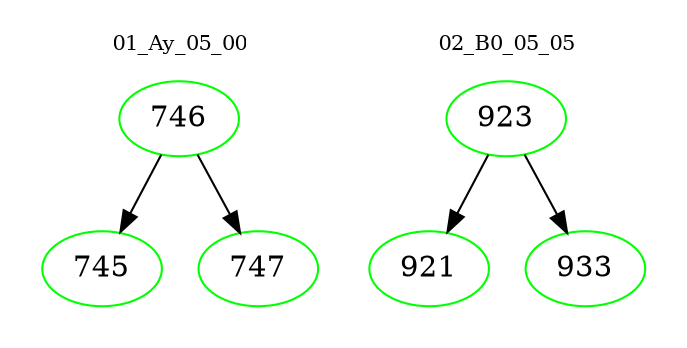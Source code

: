 digraph{
subgraph cluster_0 {
color = white
label = "01_Ay_05_00";
fontsize=10;
T0_746 [label="746", color="green"]
T0_746 -> T0_745 [color="black"]
T0_745 [label="745", color="green"]
T0_746 -> T0_747 [color="black"]
T0_747 [label="747", color="green"]
}
subgraph cluster_1 {
color = white
label = "02_B0_05_05";
fontsize=10;
T1_923 [label="923", color="green"]
T1_923 -> T1_921 [color="black"]
T1_921 [label="921", color="green"]
T1_923 -> T1_933 [color="black"]
T1_933 [label="933", color="green"]
}
}
